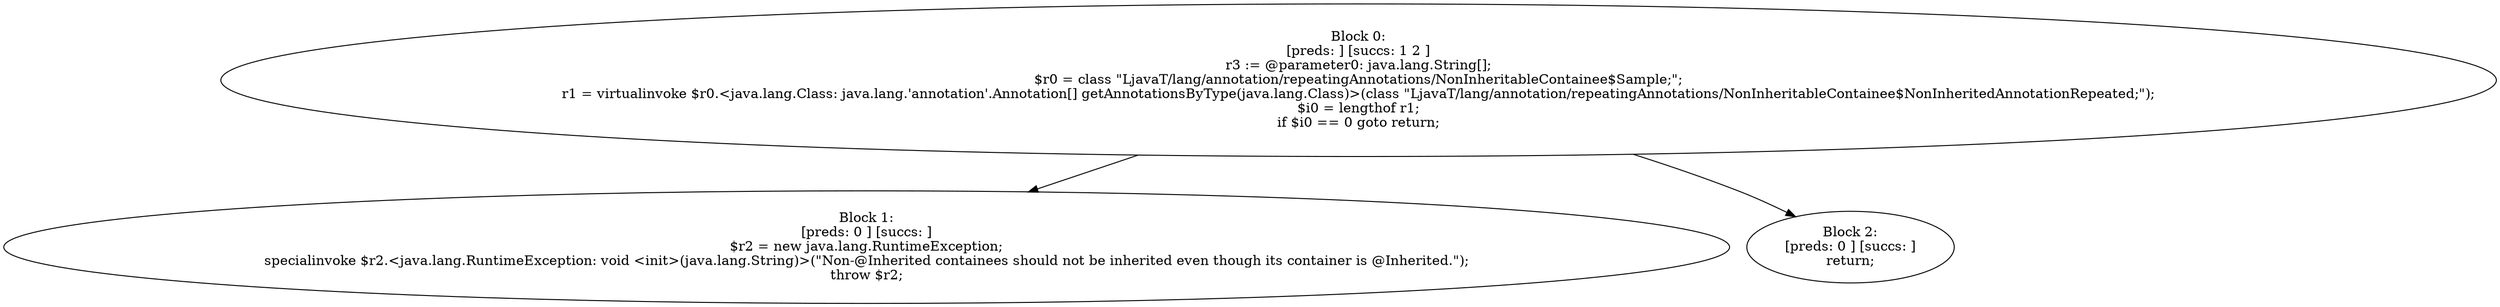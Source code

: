 digraph "unitGraph" {
    "Block 0:
[preds: ] [succs: 1 2 ]
r3 := @parameter0: java.lang.String[];
$r0 = class \"LjavaT/lang/annotation/repeatingAnnotations/NonInheritableContainee$Sample;\";
r1 = virtualinvoke $r0.<java.lang.Class: java.lang.'annotation'.Annotation[] getAnnotationsByType(java.lang.Class)>(class \"LjavaT/lang/annotation/repeatingAnnotations/NonInheritableContainee$NonInheritedAnnotationRepeated;\");
$i0 = lengthof r1;
if $i0 == 0 goto return;
"
    "Block 1:
[preds: 0 ] [succs: ]
$r2 = new java.lang.RuntimeException;
specialinvoke $r2.<java.lang.RuntimeException: void <init>(java.lang.String)>(\"Non-@Inherited containees should not be inherited even though its container is @Inherited.\");
throw $r2;
"
    "Block 2:
[preds: 0 ] [succs: ]
return;
"
    "Block 0:
[preds: ] [succs: 1 2 ]
r3 := @parameter0: java.lang.String[];
$r0 = class \"LjavaT/lang/annotation/repeatingAnnotations/NonInheritableContainee$Sample;\";
r1 = virtualinvoke $r0.<java.lang.Class: java.lang.'annotation'.Annotation[] getAnnotationsByType(java.lang.Class)>(class \"LjavaT/lang/annotation/repeatingAnnotations/NonInheritableContainee$NonInheritedAnnotationRepeated;\");
$i0 = lengthof r1;
if $i0 == 0 goto return;
"->"Block 1:
[preds: 0 ] [succs: ]
$r2 = new java.lang.RuntimeException;
specialinvoke $r2.<java.lang.RuntimeException: void <init>(java.lang.String)>(\"Non-@Inherited containees should not be inherited even though its container is @Inherited.\");
throw $r2;
";
    "Block 0:
[preds: ] [succs: 1 2 ]
r3 := @parameter0: java.lang.String[];
$r0 = class \"LjavaT/lang/annotation/repeatingAnnotations/NonInheritableContainee$Sample;\";
r1 = virtualinvoke $r0.<java.lang.Class: java.lang.'annotation'.Annotation[] getAnnotationsByType(java.lang.Class)>(class \"LjavaT/lang/annotation/repeatingAnnotations/NonInheritableContainee$NonInheritedAnnotationRepeated;\");
$i0 = lengthof r1;
if $i0 == 0 goto return;
"->"Block 2:
[preds: 0 ] [succs: ]
return;
";
}
